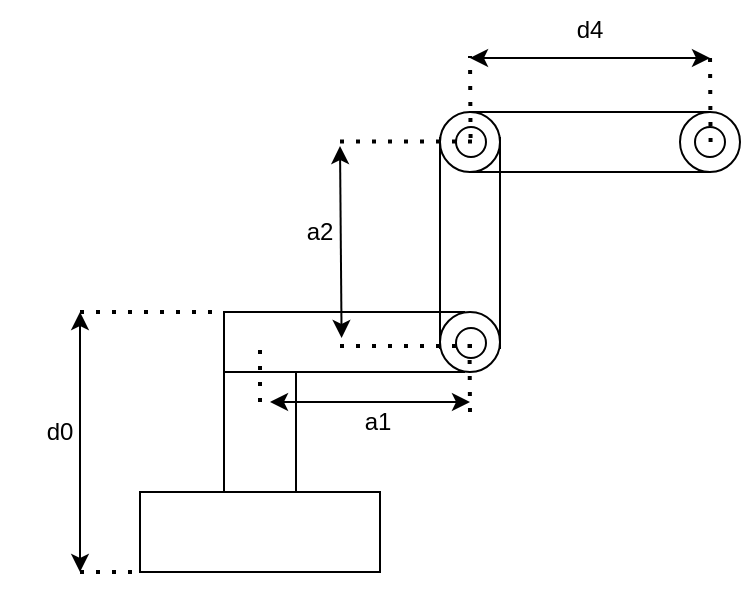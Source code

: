 <mxfile version="20.8.13" type="github"><diagram name="Strona-1" id="hXzvowjQRAWf8-JU-ZpP"><mxGraphModel dx="574" dy="306" grid="1" gridSize="10" guides="1" tooltips="1" connect="1" arrows="1" fold="1" page="1" pageScale="1" pageWidth="827" pageHeight="1169" math="0" shadow="0"><root><mxCell id="0"/><mxCell id="1" parent="0"/><mxCell id="O6azC5yQEUZpfAAA6BgK-26" value="" style="rounded=0;whiteSpace=wrap;html=1;fillColor=none;" vertex="1" parent="1"><mxGeometry x="445" y="280" width="120" height="30" as="geometry"/></mxCell><mxCell id="O6azC5yQEUZpfAAA6BgK-18" value="" style="rounded=0;whiteSpace=wrap;html=1;rotation=-90;fillColor=none;" vertex="1" parent="1"><mxGeometry x="392.5" y="330.5" width="105" height="30" as="geometry"/></mxCell><mxCell id="O6azC5yQEUZpfAAA6BgK-6" value="" style="rounded=0;whiteSpace=wrap;html=1;fillColor=none;" vertex="1" parent="1"><mxGeometry x="322" y="410" width="36" height="60" as="geometry"/></mxCell><mxCell id="O6azC5yQEUZpfAAA6BgK-7" value="" style="rounded=0;whiteSpace=wrap;html=1;fillColor=none;" vertex="1" parent="1"><mxGeometry x="322" y="380" width="120" height="30" as="geometry"/></mxCell><mxCell id="O6azC5yQEUZpfAAA6BgK-3" value="" style="ellipse;whiteSpace=wrap;html=1;aspect=fixed;fillColor=default;" vertex="1" parent="1"><mxGeometry x="430" y="380" width="30" height="30" as="geometry"/></mxCell><mxCell id="O6azC5yQEUZpfAAA6BgK-8" value="" style="endArrow=classic;startArrow=classic;html=1;rounded=0;" edge="1" parent="1"><mxGeometry width="50" height="50" relative="1" as="geometry"><mxPoint x="250" y="380" as="sourcePoint"/><mxPoint x="250" y="510" as="targetPoint"/></mxGeometry></mxCell><mxCell id="O6azC5yQEUZpfAAA6BgK-9" value="" style="endArrow=none;dashed=1;html=1;dashPattern=1 3;strokeWidth=2;rounded=0;entryX=0;entryY=0;entryDx=0;entryDy=0;" edge="1" parent="1" target="O6azC5yQEUZpfAAA6BgK-7"><mxGeometry width="50" height="50" relative="1" as="geometry"><mxPoint x="250" y="380" as="sourcePoint"/><mxPoint x="430" y="330" as="targetPoint"/></mxGeometry></mxCell><mxCell id="O6azC5yQEUZpfAAA6BgK-12" value="" style="rounded=0;whiteSpace=wrap;html=1;fillColor=none;" vertex="1" parent="1"><mxGeometry x="280" y="470" width="120" height="40" as="geometry"/></mxCell><mxCell id="O6azC5yQEUZpfAAA6BgK-13" value="" style="endArrow=none;dashed=1;html=1;dashPattern=1 3;strokeWidth=2;rounded=0;entryX=0;entryY=1;entryDx=0;entryDy=0;" edge="1" parent="1" target="O6azC5yQEUZpfAAA6BgK-12"><mxGeometry width="50" height="50" relative="1" as="geometry"><mxPoint x="250" y="510" as="sourcePoint"/><mxPoint x="430" y="330" as="targetPoint"/></mxGeometry></mxCell><mxCell id="O6azC5yQEUZpfAAA6BgK-19" value="" style="endArrow=none;dashed=1;html=1;dashPattern=1 3;strokeWidth=2;rounded=0;entryX=0.15;entryY=0.667;entryDx=0;entryDy=0;entryPerimeter=0;" edge="1" parent="1"><mxGeometry width="50" height="50" relative="1" as="geometry"><mxPoint x="340" y="425" as="sourcePoint"/><mxPoint x="340" y="395.01" as="targetPoint"/></mxGeometry></mxCell><mxCell id="O6azC5yQEUZpfAAA6BgK-22" value="" style="endArrow=classic;startArrow=classic;html=1;rounded=0;" edge="1" parent="1"><mxGeometry width="50" height="50" relative="1" as="geometry"><mxPoint x="345" y="425" as="sourcePoint"/><mxPoint x="445" y="425" as="targetPoint"/></mxGeometry></mxCell><mxCell id="O6azC5yQEUZpfAAA6BgK-23" value="a1" style="text;html=1;strokeColor=none;fillColor=none;align=center;verticalAlign=middle;whiteSpace=wrap;rounded=0;" vertex="1" parent="1"><mxGeometry x="369" y="420" width="60" height="30" as="geometry"/></mxCell><mxCell id="O6azC5yQEUZpfAAA6BgK-24" value="d0" style="text;html=1;strokeColor=none;fillColor=none;align=center;verticalAlign=middle;whiteSpace=wrap;rounded=0;" vertex="1" parent="1"><mxGeometry x="210" y="425" width="60" height="30" as="geometry"/></mxCell><mxCell id="O6azC5yQEUZpfAAA6BgK-25" value="" style="ellipse;whiteSpace=wrap;html=1;aspect=fixed;fillColor=default;" vertex="1" parent="1"><mxGeometry x="430" y="280" width="30" height="30" as="geometry"/></mxCell><mxCell id="O6azC5yQEUZpfAAA6BgK-29" value="" style="endArrow=classic;startArrow=classic;html=1;rounded=0;" edge="1" parent="1"><mxGeometry width="50" height="50" relative="1" as="geometry"><mxPoint x="380" y="297" as="sourcePoint"/><mxPoint x="380.8" y="393" as="targetPoint"/></mxGeometry></mxCell><mxCell id="O6azC5yQEUZpfAAA6BgK-30" value="a2" style="text;html=1;strokeColor=none;fillColor=none;align=center;verticalAlign=middle;whiteSpace=wrap;rounded=0;" vertex="1" parent="1"><mxGeometry x="340" y="324.5" width="60" height="30" as="geometry"/></mxCell><mxCell id="O6azC5yQEUZpfAAA6BgK-33" value="" style="ellipse;whiteSpace=wrap;html=1;aspect=fixed;fillColor=default;" vertex="1" parent="1"><mxGeometry x="550" y="280" width="30" height="30" as="geometry"/></mxCell><mxCell id="O6azC5yQEUZpfAAA6BgK-34" value="" style="endArrow=classic;startArrow=classic;html=1;rounded=0;" edge="1" parent="1"><mxGeometry width="50" height="50" relative="1" as="geometry"><mxPoint x="445" y="253" as="sourcePoint"/><mxPoint x="565" y="253" as="targetPoint"/></mxGeometry></mxCell><mxCell id="O6azC5yQEUZpfAAA6BgK-35" value="d4" style="text;html=1;strokeColor=none;fillColor=none;align=center;verticalAlign=middle;whiteSpace=wrap;rounded=0;" vertex="1" parent="1"><mxGeometry x="475" y="224" width="60" height="30" as="geometry"/></mxCell><mxCell id="O6azC5yQEUZpfAAA6BgK-37" value="" style="ellipse;whiteSpace=wrap;html=1;aspect=fixed;fillColor=default;" vertex="1" parent="1"><mxGeometry x="438" y="388" width="15" height="15" as="geometry"/></mxCell><mxCell id="O6azC5yQEUZpfAAA6BgK-40" value="" style="endArrow=none;dashed=1;html=1;dashPattern=1 3;strokeWidth=2;rounded=0;entryX=0.15;entryY=0.667;entryDx=0;entryDy=0;entryPerimeter=0;" edge="1" parent="1"><mxGeometry width="50" height="50" relative="1" as="geometry"><mxPoint x="445" y="430" as="sourcePoint"/><mxPoint x="444.71" y="390" as="targetPoint"/></mxGeometry></mxCell><mxCell id="O6azC5yQEUZpfAAA6BgK-41" value="" style="endArrow=none;dashed=1;html=1;dashPattern=1 3;strokeWidth=2;rounded=0;" edge="1" parent="1"><mxGeometry width="50" height="50" relative="1" as="geometry"><mxPoint x="446" y="397" as="sourcePoint"/><mxPoint x="376" y="397" as="targetPoint"/></mxGeometry></mxCell><mxCell id="O6azC5yQEUZpfAAA6BgK-42" value="" style="ellipse;whiteSpace=wrap;html=1;aspect=fixed;fillColor=default;" vertex="1" parent="1"><mxGeometry x="438" y="287.5" width="15" height="15" as="geometry"/></mxCell><mxCell id="O6azC5yQEUZpfAAA6BgK-43" value="" style="ellipse;whiteSpace=wrap;html=1;aspect=fixed;fillColor=default;" vertex="1" parent="1"><mxGeometry x="557.5" y="287.5" width="15" height="15" as="geometry"/></mxCell><mxCell id="O6azC5yQEUZpfAAA6BgK-44" value="" style="endArrow=none;dashed=1;html=1;dashPattern=1 3;strokeWidth=2;rounded=0;" edge="1" parent="1"><mxGeometry width="50" height="50" relative="1" as="geometry"><mxPoint x="445.29" y="293" as="sourcePoint"/><mxPoint x="445" y="252" as="targetPoint"/></mxGeometry></mxCell><mxCell id="O6azC5yQEUZpfAAA6BgK-45" value="" style="endArrow=none;dashed=1;html=1;dashPattern=1 3;strokeWidth=2;rounded=0;" edge="1" parent="1"><mxGeometry width="50" height="50" relative="1" as="geometry"><mxPoint x="446" y="294.8" as="sourcePoint"/><mxPoint x="376" y="294.8" as="targetPoint"/></mxGeometry></mxCell><mxCell id="O6azC5yQEUZpfAAA6BgK-46" value="" style="endArrow=none;dashed=1;html=1;dashPattern=1 3;strokeWidth=2;rounded=0;" edge="1" parent="1"><mxGeometry width="50" height="50" relative="1" as="geometry"><mxPoint x="565.29" y="295" as="sourcePoint"/><mxPoint x="565" y="250" as="targetPoint"/></mxGeometry></mxCell></root></mxGraphModel></diagram></mxfile>